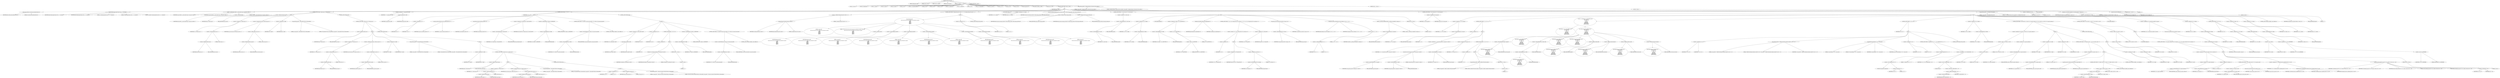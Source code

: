digraph hostapd_notif_assoc {  
"1000122" [label = "(METHOD,hostapd_notif_assoc)" ]
"1000123" [label = "(PARAM,hostapd_data *hapd)" ]
"1000124" [label = "(PARAM,const u8 *addr)" ]
"1000125" [label = "(PARAM,const u8 *req_ies)" ]
"1000126" [label = "(PARAM,size_t req_ies_len)" ]
"1000127" [label = "(PARAM,int reassoc)" ]
"1000128" [label = "(BLOCK,,)" ]
"1000129" [label = "(LOCAL,v5: const u8 *)" ]
"1000130" [label = "(LOCAL,v6: hostapd_data *)" ]
"1000131" [label = "(LOCAL,v7: sta_info *)" ]
"1000132" [label = "(LOCAL,v8: sta_info *)" ]
"1000133" [label = "(LOCAL,v9: sta_info *)" ]
"1000134" [label = "(LOCAL,v10: int)" ]
"1000135" [label = "(LOCAL,v11: wpa_state_machine *)" ]
"1000136" [label = "(LOCAL,v12: int)" ]
"1000137" [label = "(LOCAL,v13: int)" ]
"1000138" [label = "(LOCAL,v14: int)" ]
"1000139" [label = "(LOCAL,v15: unsigned int)" ]
"1000140" [label = "(LOCAL,v16: wpa_event)" ]
"1000141" [label = "(LOCAL,v18: u32)" ]
"1000142" [label = "(LOCAL,v19: hostapd_data *)" ]
"1000143" [label = "(LOCAL,v20: const u8 *)" ]
"1000144" [label = "(LOCAL,v21: u8 *)" ]
"1000145" [label = "(LOCAL,v22: int)" ]
"1000146" [label = "(LOCAL,v23: u32)" ]
"1000147" [label = "(LOCAL,wpa_ie_len: int)" ]
"1000148" [label = "(LOCAL,elems: ieee802_11_elems)" ]
"1000149" [label = "(LOCAL,eid: u8 [ 1080 ])" ]
"1000150" [label = "(CONTROL_STRUCTURE,if ( addr ),if ( addr ))" ]
"1000151" [label = "(IDENTIFIER,addr,if ( addr ))" ]
"1000152" [label = "(BLOCK,,)" ]
"1000153" [label = "(random_add_randomness,random_add_randomness(addr, 6u))" ]
"1000154" [label = "(IDENTIFIER,addr,random_add_randomness(addr, 6u))" ]
"1000155" [label = "(LITERAL,6u,random_add_randomness(addr, 6u))" ]
"1000156" [label = "(hostapd_logger,hostapd_logger(hapd, addr, 1u, 2, \"associated\"))" ]
"1000157" [label = "(IDENTIFIER,hapd,hostapd_logger(hapd, addr, 1u, 2, \"associated\"))" ]
"1000158" [label = "(IDENTIFIER,addr,hostapd_logger(hapd, addr, 1u, 2, \"associated\"))" ]
"1000159" [label = "(LITERAL,1u,hostapd_logger(hapd, addr, 1u, 2, \"associated\"))" ]
"1000160" [label = "(LITERAL,2,hostapd_logger(hapd, addr, 1u, 2, \"associated\"))" ]
"1000161" [label = "(LITERAL,\"associated\",hostapd_logger(hapd, addr, 1u, 2, \"associated\"))" ]
"1000162" [label = "(ieee802_11_parse_elems,ieee802_11_parse_elems(req_ies, req_ies_len, &elems, 0))" ]
"1000163" [label = "(IDENTIFIER,req_ies,ieee802_11_parse_elems(req_ies, req_ies_len, &elems, 0))" ]
"1000164" [label = "(IDENTIFIER,req_ies_len,ieee802_11_parse_elems(req_ies, req_ies_len, &elems, 0))" ]
"1000165" [label = "(<operator>.addressOf,&elems)" ]
"1000166" [label = "(IDENTIFIER,elems,ieee802_11_parse_elems(req_ies, req_ies_len, &elems, 0))" ]
"1000167" [label = "(LITERAL,0,ieee802_11_parse_elems(req_ies, req_ies_len, &elems, 0))" ]
"1000168" [label = "(CONTROL_STRUCTURE,if ( elems.wps_ie ),if ( elems.wps_ie ))" ]
"1000169" [label = "(<operator>.fieldAccess,elems.wps_ie)" ]
"1000170" [label = "(IDENTIFIER,elems,if ( elems.wps_ie ))" ]
"1000171" [label = "(FIELD_IDENTIFIER,wps_ie,wps_ie)" ]
"1000172" [label = "(BLOCK,,)" ]
"1000173" [label = "(<operator>.assignment,v5 = elems.wps_ie - 2)" ]
"1000174" [label = "(IDENTIFIER,v5,v5 = elems.wps_ie - 2)" ]
"1000175" [label = "(<operator>.subtraction,elems.wps_ie - 2)" ]
"1000176" [label = "(<operator>.fieldAccess,elems.wps_ie)" ]
"1000177" [label = "(IDENTIFIER,elems,elems.wps_ie - 2)" ]
"1000178" [label = "(FIELD_IDENTIFIER,wps_ie,wps_ie)" ]
"1000179" [label = "(LITERAL,2,elems.wps_ie - 2)" ]
"1000180" [label = "(<operator>.assignment,wpa_ie_len = elems.wps_ie_len + 2)" ]
"1000181" [label = "(IDENTIFIER,wpa_ie_len,wpa_ie_len = elems.wps_ie_len + 2)" ]
"1000182" [label = "(<operator>.addition,elems.wps_ie_len + 2)" ]
"1000183" [label = "(<operator>.fieldAccess,elems.wps_ie_len)" ]
"1000184" [label = "(IDENTIFIER,elems,elems.wps_ie_len + 2)" ]
"1000185" [label = "(FIELD_IDENTIFIER,wps_ie_len,wps_ie_len)" ]
"1000186" [label = "(LITERAL,2,elems.wps_ie_len + 2)" ]
"1000187" [label = "(<operator>.assignment,v6 = hapd)" ]
"1000188" [label = "(IDENTIFIER,v6,v6 = hapd)" ]
"1000189" [label = "(IDENTIFIER,hapd,v6 = hapd)" ]
"1000190" [label = "(wpa_printf,wpa_printf(2, \"STA included WPS IE in (Re)AssocReq\"))" ]
"1000191" [label = "(LITERAL,2,wpa_printf(2, \"STA included WPS IE in (Re)AssocReq\"))" ]
"1000192" [label = "(LITERAL,\"STA included WPS IE in (Re)AssocReq\",wpa_printf(2, \"STA included WPS IE in (Re)AssocReq\"))" ]
"1000193" [label = "(CONTROL_STRUCTURE,else,else)" ]
"1000194" [label = "(CONTROL_STRUCTURE,if ( elems.rsn_ie ),if ( elems.rsn_ie ))" ]
"1000195" [label = "(<operator>.fieldAccess,elems.rsn_ie)" ]
"1000196" [label = "(IDENTIFIER,elems,if ( elems.rsn_ie ))" ]
"1000197" [label = "(FIELD_IDENTIFIER,rsn_ie,rsn_ie)" ]
"1000198" [label = "(BLOCK,,)" ]
"1000199" [label = "(<operator>.assignment,v5 = elems.rsn_ie - 2)" ]
"1000200" [label = "(IDENTIFIER,v5,v5 = elems.rsn_ie - 2)" ]
"1000201" [label = "(<operator>.subtraction,elems.rsn_ie - 2)" ]
"1000202" [label = "(<operator>.fieldAccess,elems.rsn_ie)" ]
"1000203" [label = "(IDENTIFIER,elems,elems.rsn_ie - 2)" ]
"1000204" [label = "(FIELD_IDENTIFIER,rsn_ie,rsn_ie)" ]
"1000205" [label = "(LITERAL,2,elems.rsn_ie - 2)" ]
"1000206" [label = "(<operator>.assignment,wpa_ie_len = elems.rsn_ie_len + 2)" ]
"1000207" [label = "(IDENTIFIER,wpa_ie_len,wpa_ie_len = elems.rsn_ie_len + 2)" ]
"1000208" [label = "(<operator>.addition,elems.rsn_ie_len + 2)" ]
"1000209" [label = "(<operator>.fieldAccess,elems.rsn_ie_len)" ]
"1000210" [label = "(IDENTIFIER,elems,elems.rsn_ie_len + 2)" ]
"1000211" [label = "(FIELD_IDENTIFIER,rsn_ie_len,rsn_ie_len)" ]
"1000212" [label = "(LITERAL,2,elems.rsn_ie_len + 2)" ]
"1000213" [label = "(<operator>.assignment,v6 = hapd)" ]
"1000214" [label = "(IDENTIFIER,v6,v6 = hapd)" ]
"1000215" [label = "(IDENTIFIER,hapd,v6 = hapd)" ]
"1000216" [label = "(wpa_printf,wpa_printf(2, \"STA included RSN IE in (Re)AssocReq\"))" ]
"1000217" [label = "(LITERAL,2,wpa_printf(2, \"STA included RSN IE in (Re)AssocReq\"))" ]
"1000218" [label = "(LITERAL,\"STA included RSN IE in (Re)AssocReq\",wpa_printf(2, \"STA included RSN IE in (Re)AssocReq\"))" ]
"1000219" [label = "(CONTROL_STRUCTURE,else,else)" ]
"1000220" [label = "(BLOCK,,)" ]
"1000221" [label = "(<operator>.assignment,v6 = hapd)" ]
"1000222" [label = "(IDENTIFIER,v6,v6 = hapd)" ]
"1000223" [label = "(IDENTIFIER,hapd,v6 = hapd)" ]
"1000224" [label = "(CONTROL_STRUCTURE,if ( elems.wpa_ie ),if ( elems.wpa_ie ))" ]
"1000225" [label = "(<operator>.fieldAccess,elems.wpa_ie)" ]
"1000226" [label = "(IDENTIFIER,elems,if ( elems.wpa_ie ))" ]
"1000227" [label = "(FIELD_IDENTIFIER,wpa_ie,wpa_ie)" ]
"1000228" [label = "(BLOCK,,)" ]
"1000229" [label = "(<operator>.assignment,v5 = elems.wpa_ie - 2)" ]
"1000230" [label = "(IDENTIFIER,v5,v5 = elems.wpa_ie - 2)" ]
"1000231" [label = "(<operator>.subtraction,elems.wpa_ie - 2)" ]
"1000232" [label = "(<operator>.fieldAccess,elems.wpa_ie)" ]
"1000233" [label = "(IDENTIFIER,elems,elems.wpa_ie - 2)" ]
"1000234" [label = "(FIELD_IDENTIFIER,wpa_ie,wpa_ie)" ]
"1000235" [label = "(LITERAL,2,elems.wpa_ie - 2)" ]
"1000236" [label = "(<operator>.assignment,wpa_ie_len = elems.wpa_ie_len + 2)" ]
"1000237" [label = "(IDENTIFIER,wpa_ie_len,wpa_ie_len = elems.wpa_ie_len + 2)" ]
"1000238" [label = "(<operator>.addition,elems.wpa_ie_len + 2)" ]
"1000239" [label = "(<operator>.fieldAccess,elems.wpa_ie_len)" ]
"1000240" [label = "(IDENTIFIER,elems,elems.wpa_ie_len + 2)" ]
"1000241" [label = "(FIELD_IDENTIFIER,wpa_ie_len,wpa_ie_len)" ]
"1000242" [label = "(LITERAL,2,elems.wpa_ie_len + 2)" ]
"1000243" [label = "(wpa_printf,wpa_printf(2, \"STA included WPA IE in (Re)AssocReq\"))" ]
"1000244" [label = "(LITERAL,2,wpa_printf(2, \"STA included WPA IE in (Re)AssocReq\"))" ]
"1000245" [label = "(LITERAL,\"STA included WPA IE in (Re)AssocReq\",wpa_printf(2, \"STA included WPA IE in (Re)AssocReq\"))" ]
"1000246" [label = "(CONTROL_STRUCTURE,else,else)" ]
"1000247" [label = "(BLOCK,,)" ]
"1000248" [label = "(<operator>.assignment,v5 = 0)" ]
"1000249" [label = "(IDENTIFIER,v5,v5 = 0)" ]
"1000250" [label = "(LITERAL,0,v5 = 0)" ]
"1000251" [label = "(<operator>.assignment,wpa_ie_len = 0)" ]
"1000252" [label = "(IDENTIFIER,wpa_ie_len,wpa_ie_len = 0)" ]
"1000253" [label = "(LITERAL,0,wpa_ie_len = 0)" ]
"1000254" [label = "(wpa_printf,wpa_printf(2, \"STA did not include WPS/RSN/WPA IE in (Re)AssocReq\"))" ]
"1000255" [label = "(LITERAL,2,wpa_printf(2, \"STA did not include WPS/RSN/WPA IE in (Re)AssocReq\"))" ]
"1000256" [label = "(LITERAL,\"STA did not include WPS/RSN/WPA IE in (Re)AssocReq\",wpa_printf(2, \"STA did not include WPS/RSN/WPA IE in (Re)AssocReq\"))" ]
"1000257" [label = "(<operator>.assignment,v7 = ap_get_sta(v6, addr))" ]
"1000258" [label = "(IDENTIFIER,v7,v7 = ap_get_sta(v6, addr))" ]
"1000259" [label = "(ap_get_sta,ap_get_sta(v6, addr))" ]
"1000260" [label = "(IDENTIFIER,v6,ap_get_sta(v6, addr))" ]
"1000261" [label = "(IDENTIFIER,addr,ap_get_sta(v6, addr))" ]
"1000262" [label = "(CONTROL_STRUCTURE,if ( v7 ),if ( v7 ))" ]
"1000263" [label = "(IDENTIFIER,v7,if ( v7 ))" ]
"1000264" [label = "(BLOCK,,)" ]
"1000265" [label = "(<operator>.assignment,v8 = v7)" ]
"1000266" [label = "(IDENTIFIER,v8,v8 = v7)" ]
"1000267" [label = "(IDENTIFIER,v7,v8 = v7)" ]
"1000268" [label = "(ap_sta_no_session_timeout,ap_sta_no_session_timeout(v6, v7))" ]
"1000269" [label = "(IDENTIFIER,v6,ap_sta_no_session_timeout(v6, v7))" ]
"1000270" [label = "(IDENTIFIER,v7,ap_sta_no_session_timeout(v6, v7))" ]
"1000271" [label = "(accounting_sta_stop,accounting_sta_stop(v6, v8))" ]
"1000272" [label = "(IDENTIFIER,v6,accounting_sta_stop(v6, v8))" ]
"1000273" [label = "(IDENTIFIER,v8,accounting_sta_stop(v6, v8))" ]
"1000274" [label = "(<operator>.assignment,v8->timeout_next = STA_NULLFUNC)" ]
"1000275" [label = "(<operator>.indirectFieldAccess,v8->timeout_next)" ]
"1000276" [label = "(IDENTIFIER,v8,v8->timeout_next = STA_NULLFUNC)" ]
"1000277" [label = "(FIELD_IDENTIFIER,timeout_next,timeout_next)" ]
"1000278" [label = "(IDENTIFIER,STA_NULLFUNC,v8->timeout_next = STA_NULLFUNC)" ]
"1000279" [label = "(<operators>.assignmentAnd,v8->flags &= 0xFFFECFFF)" ]
"1000280" [label = "(<operator>.indirectFieldAccess,v8->flags)" ]
"1000281" [label = "(IDENTIFIER,v8,v8->flags &= 0xFFFECFFF)" ]
"1000282" [label = "(FIELD_IDENTIFIER,flags,flags)" ]
"1000283" [label = "(LITERAL,0xFFFECFFF,v8->flags &= 0xFFFECFFF)" ]
"1000284" [label = "(CONTROL_STRUCTURE,if ( v6->iface->drv_max_acl_mac_addrs ),if ( v6->iface->drv_max_acl_mac_addrs ))" ]
"1000285" [label = "(<operator>.indirectFieldAccess,v6->iface->drv_max_acl_mac_addrs)" ]
"1000286" [label = "(<operator>.indirectFieldAccess,v6->iface)" ]
"1000287" [label = "(IDENTIFIER,v6,if ( v6->iface->drv_max_acl_mac_addrs ))" ]
"1000288" [label = "(FIELD_IDENTIFIER,iface,iface)" ]
"1000289" [label = "(FIELD_IDENTIFIER,drv_max_acl_mac_addrs,drv_max_acl_mac_addrs)" ]
"1000290" [label = "(CONTROL_STRUCTURE,goto LABEL_16;,goto LABEL_16;)" ]
"1000291" [label = "(CONTROL_STRUCTURE,else,else)" ]
"1000292" [label = "(BLOCK,,)" ]
"1000293" [label = "(<operator>.assignment,v9 = ap_sta_add(v6, addr))" ]
"1000294" [label = "(IDENTIFIER,v9,v9 = ap_sta_add(v6, addr))" ]
"1000295" [label = "(ap_sta_add,ap_sta_add(v6, addr))" ]
"1000296" [label = "(IDENTIFIER,v6,ap_sta_add(v6, addr))" ]
"1000297" [label = "(IDENTIFIER,addr,ap_sta_add(v6, addr))" ]
"1000298" [label = "(<operator>.assignment,v8 = v9)" ]
"1000299" [label = "(IDENTIFIER,v8,v8 = v9)" ]
"1000300" [label = "(IDENTIFIER,v9,v8 = v9)" ]
"1000301" [label = "(CONTROL_STRUCTURE,if ( !v9 ),if ( !v9 ))" ]
"1000302" [label = "(<operator>.logicalNot,!v9)" ]
"1000303" [label = "(IDENTIFIER,v9,!v9)" ]
"1000304" [label = "(BLOCK,,)" ]
"1000305" [label = "(hostapd_drv_sta_disassoc,hostapd_drv_sta_disassoc(v6, addr, 5))" ]
"1000306" [label = "(IDENTIFIER,v6,hostapd_drv_sta_disassoc(v6, addr, 5))" ]
"1000307" [label = "(IDENTIFIER,addr,hostapd_drv_sta_disassoc(v6, addr, 5))" ]
"1000308" [label = "(LITERAL,5,hostapd_drv_sta_disassoc(v6, addr, 5))" ]
"1000309" [label = "(RETURN,return -1;,return -1;)" ]
"1000310" [label = "(<operator>.minus,-1)" ]
"1000311" [label = "(LITERAL,1,-1)" ]
"1000312" [label = "(<operators>.assignmentAnd,v9->flags &= 0xFFFECFFF)" ]
"1000313" [label = "(<operator>.indirectFieldAccess,v9->flags)" ]
"1000314" [label = "(IDENTIFIER,v9,v9->flags &= 0xFFFECFFF)" ]
"1000315" [label = "(FIELD_IDENTIFIER,flags,flags)" ]
"1000316" [label = "(LITERAL,0xFFFECFFF,v9->flags &= 0xFFFECFFF)" ]
"1000317" [label = "(CONTROL_STRUCTURE,if ( v6->iface->drv_max_acl_mac_addrs ),if ( v6->iface->drv_max_acl_mac_addrs ))" ]
"1000318" [label = "(<operator>.indirectFieldAccess,v6->iface->drv_max_acl_mac_addrs)" ]
"1000319" [label = "(<operator>.indirectFieldAccess,v6->iface)" ]
"1000320" [label = "(IDENTIFIER,v6,if ( v6->iface->drv_max_acl_mac_addrs ))" ]
"1000321" [label = "(FIELD_IDENTIFIER,iface,iface)" ]
"1000322" [label = "(FIELD_IDENTIFIER,drv_max_acl_mac_addrs,drv_max_acl_mac_addrs)" ]
"1000323" [label = "(CONTROL_STRUCTURE,goto LABEL_16;,goto LABEL_16;)" ]
"1000324" [label = "(CONTROL_STRUCTURE,if ( hostapd_check_acl(v6, addr, 0) != 1 ),if ( hostapd_check_acl(v6, addr, 0) != 1 ))" ]
"1000325" [label = "(<operator>.notEquals,hostapd_check_acl(v6, addr, 0) != 1)" ]
"1000326" [label = "(hostapd_check_acl,hostapd_check_acl(v6, addr, 0))" ]
"1000327" [label = "(IDENTIFIER,v6,hostapd_check_acl(v6, addr, 0))" ]
"1000328" [label = "(IDENTIFIER,addr,hostapd_check_acl(v6, addr, 0))" ]
"1000329" [label = "(LITERAL,0,hostapd_check_acl(v6, addr, 0))" ]
"1000330" [label = "(LITERAL,1,hostapd_check_acl(v6, addr, 0) != 1)" ]
"1000331" [label = "(BLOCK,,)" ]
"1000332" [label = "(wpa_printf,wpa_printf(\n        3,\n        \"STA %02x:%02x:%02x:%02x:%02x:%02x not allowed to connect\",\n        *addr,\n        addr[1],\n        addr[2],\n        addr[3],\n        addr[4],\n        addr[5]))" ]
"1000333" [label = "(LITERAL,3,wpa_printf(\n        3,\n        \"STA %02x:%02x:%02x:%02x:%02x:%02x not allowed to connect\",\n        *addr,\n        addr[1],\n        addr[2],\n        addr[3],\n        addr[4],\n        addr[5]))" ]
"1000334" [label = "(LITERAL,\"STA %02x:%02x:%02x:%02x:%02x:%02x not allowed to connect\",wpa_printf(\n        3,\n        \"STA %02x:%02x:%02x:%02x:%02x:%02x not allowed to connect\",\n        *addr,\n        addr[1],\n        addr[2],\n        addr[3],\n        addr[4],\n        addr[5]))" ]
"1000335" [label = "(<operator>.indirection,*addr)" ]
"1000336" [label = "(IDENTIFIER,addr,wpa_printf(\n        3,\n        \"STA %02x:%02x:%02x:%02x:%02x:%02x not allowed to connect\",\n        *addr,\n        addr[1],\n        addr[2],\n        addr[3],\n        addr[4],\n        addr[5]))" ]
"1000337" [label = "(<operator>.indirectIndexAccess,addr[1])" ]
"1000338" [label = "(IDENTIFIER,addr,wpa_printf(\n        3,\n        \"STA %02x:%02x:%02x:%02x:%02x:%02x not allowed to connect\",\n        *addr,\n        addr[1],\n        addr[2],\n        addr[3],\n        addr[4],\n        addr[5]))" ]
"1000339" [label = "(LITERAL,1,wpa_printf(\n        3,\n        \"STA %02x:%02x:%02x:%02x:%02x:%02x not allowed to connect\",\n        *addr,\n        addr[1],\n        addr[2],\n        addr[3],\n        addr[4],\n        addr[5]))" ]
"1000340" [label = "(<operator>.indirectIndexAccess,addr[2])" ]
"1000341" [label = "(IDENTIFIER,addr,wpa_printf(\n        3,\n        \"STA %02x:%02x:%02x:%02x:%02x:%02x not allowed to connect\",\n        *addr,\n        addr[1],\n        addr[2],\n        addr[3],\n        addr[4],\n        addr[5]))" ]
"1000342" [label = "(LITERAL,2,wpa_printf(\n        3,\n        \"STA %02x:%02x:%02x:%02x:%02x:%02x not allowed to connect\",\n        *addr,\n        addr[1],\n        addr[2],\n        addr[3],\n        addr[4],\n        addr[5]))" ]
"1000343" [label = "(<operator>.indirectIndexAccess,addr[3])" ]
"1000344" [label = "(IDENTIFIER,addr,wpa_printf(\n        3,\n        \"STA %02x:%02x:%02x:%02x:%02x:%02x not allowed to connect\",\n        *addr,\n        addr[1],\n        addr[2],\n        addr[3],\n        addr[4],\n        addr[5]))" ]
"1000345" [label = "(LITERAL,3,wpa_printf(\n        3,\n        \"STA %02x:%02x:%02x:%02x:%02x:%02x not allowed to connect\",\n        *addr,\n        addr[1],\n        addr[2],\n        addr[3],\n        addr[4],\n        addr[5]))" ]
"1000346" [label = "(<operator>.indirectIndexAccess,addr[4])" ]
"1000347" [label = "(IDENTIFIER,addr,wpa_printf(\n        3,\n        \"STA %02x:%02x:%02x:%02x:%02x:%02x not allowed to connect\",\n        *addr,\n        addr[1],\n        addr[2],\n        addr[3],\n        addr[4],\n        addr[5]))" ]
"1000348" [label = "(LITERAL,4,wpa_printf(\n        3,\n        \"STA %02x:%02x:%02x:%02x:%02x:%02x not allowed to connect\",\n        *addr,\n        addr[1],\n        addr[2],\n        addr[3],\n        addr[4],\n        addr[5]))" ]
"1000349" [label = "(<operator>.indirectIndexAccess,addr[5])" ]
"1000350" [label = "(IDENTIFIER,addr,wpa_printf(\n        3,\n        \"STA %02x:%02x:%02x:%02x:%02x:%02x not allowed to connect\",\n        *addr,\n        addr[1],\n        addr[2],\n        addr[3],\n        addr[4],\n        addr[5]))" ]
"1000351" [label = "(LITERAL,5,wpa_printf(\n        3,\n        \"STA %02x:%02x:%02x:%02x:%02x:%02x not allowed to connect\",\n        *addr,\n        addr[1],\n        addr[2],\n        addr[3],\n        addr[4],\n        addr[5]))" ]
"1000352" [label = "(<operator>.assignment,v14 = 1)" ]
"1000353" [label = "(IDENTIFIER,v14,v14 = 1)" ]
"1000354" [label = "(LITERAL,1,v14 = 1)" ]
"1000355" [label = "(CONTROL_STRUCTURE,goto fail;,goto fail;)" ]
"1000356" [label = "(JUMP_TARGET,LABEL_16)" ]
"1000357" [label = "(<operator>.assignment,v10 = reassoc)" ]
"1000358" [label = "(IDENTIFIER,v10,v10 = reassoc)" ]
"1000359" [label = "(IDENTIFIER,reassoc,v10 = reassoc)" ]
"1000360" [label = "(ap_copy_sta_supp_op_classes,ap_copy_sta_supp_op_classes(v8, elems.supp_op_classes, elems.supp_op_classes_len))" ]
"1000361" [label = "(IDENTIFIER,v8,ap_copy_sta_supp_op_classes(v8, elems.supp_op_classes, elems.supp_op_classes_len))" ]
"1000362" [label = "(<operator>.fieldAccess,elems.supp_op_classes)" ]
"1000363" [label = "(IDENTIFIER,elems,ap_copy_sta_supp_op_classes(v8, elems.supp_op_classes, elems.supp_op_classes_len))" ]
"1000364" [label = "(FIELD_IDENTIFIER,supp_op_classes,supp_op_classes)" ]
"1000365" [label = "(<operator>.fieldAccess,elems.supp_op_classes_len)" ]
"1000366" [label = "(IDENTIFIER,elems,ap_copy_sta_supp_op_classes(v8, elems.supp_op_classes, elems.supp_op_classes_len))" ]
"1000367" [label = "(FIELD_IDENTIFIER,supp_op_classes_len,supp_op_classes_len)" ]
"1000368" [label = "(CONTROL_STRUCTURE,if ( !v6->conf->wpa ),if ( !v6->conf->wpa ))" ]
"1000369" [label = "(<operator>.logicalNot,!v6->conf->wpa)" ]
"1000370" [label = "(<operator>.indirectFieldAccess,v6->conf->wpa)" ]
"1000371" [label = "(<operator>.indirectFieldAccess,v6->conf)" ]
"1000372" [label = "(IDENTIFIER,v6,!v6->conf->wpa)" ]
"1000373" [label = "(FIELD_IDENTIFIER,conf,conf)" ]
"1000374" [label = "(FIELD_IDENTIFIER,wpa,wpa)" ]
"1000375" [label = "(BLOCK,,)" ]
"1000376" [label = "(<operator>.assignment,v15 = v8->flags)" ]
"1000377" [label = "(IDENTIFIER,v15,v15 = v8->flags)" ]
"1000378" [label = "(<operator>.indirectFieldAccess,v8->flags)" ]
"1000379" [label = "(IDENTIFIER,v8,v15 = v8->flags)" ]
"1000380" [label = "(FIELD_IDENTIFIER,flags,flags)" ]
"1000381" [label = "(JUMP_TARGET,LABEL_25)" ]
"1000382" [label = "(<operator>.assignment,v8->flags = v15 & 0xFFF7FFFC | 3)" ]
"1000383" [label = "(<operator>.indirectFieldAccess,v8->flags)" ]
"1000384" [label = "(IDENTIFIER,v8,v8->flags = v15 & 0xFFF7FFFC | 3)" ]
"1000385" [label = "(FIELD_IDENTIFIER,flags,flags)" ]
"1000386" [label = "(<operator>.or,v15 & 0xFFF7FFFC | 3)" ]
"1000387" [label = "(<operator>.and,v15 & 0xFFF7FFFC)" ]
"1000388" [label = "(IDENTIFIER,v15,v15 & 0xFFF7FFFC)" ]
"1000389" [label = "(LITERAL,0xFFF7FFFC,v15 & 0xFFF7FFFC)" ]
"1000390" [label = "(LITERAL,3,v15 & 0xFFF7FFFC | 3)" ]
"1000391" [label = "(hostapd_set_sta_flags,hostapd_set_sta_flags(hapd, v8))" ]
"1000392" [label = "(IDENTIFIER,hapd,hostapd_set_sta_flags(hapd, v8))" ]
"1000393" [label = "(IDENTIFIER,v8,hostapd_set_sta_flags(hapd, v8))" ]
"1000394" [label = "(CONTROL_STRUCTURE,if ( !v10 || (v16 = WPA_ASSOC_FT, v8->auth_alg != 2) ),if ( !v10 || (v16 = WPA_ASSOC_FT, v8->auth_alg != 2) ))" ]
"1000395" [label = "(<operator>.logicalOr,!v10 || (v16 = WPA_ASSOC_FT, v8->auth_alg != 2))" ]
"1000396" [label = "(<operator>.logicalNot,!v10)" ]
"1000397" [label = "(IDENTIFIER,v10,!v10)" ]
"1000398" [label = "(BLOCK,,)" ]
"1000399" [label = "(<operator>.assignment,v16 = WPA_ASSOC_FT)" ]
"1000400" [label = "(IDENTIFIER,v16,v16 = WPA_ASSOC_FT)" ]
"1000401" [label = "(IDENTIFIER,WPA_ASSOC_FT,v16 = WPA_ASSOC_FT)" ]
"1000402" [label = "(<operator>.notEquals,v8->auth_alg != 2)" ]
"1000403" [label = "(<operator>.indirectFieldAccess,v8->auth_alg)" ]
"1000404" [label = "(IDENTIFIER,v8,v8->auth_alg != 2)" ]
"1000405" [label = "(FIELD_IDENTIFIER,auth_alg,auth_alg)" ]
"1000406" [label = "(LITERAL,2,v8->auth_alg != 2)" ]
"1000407" [label = "(<operator>.assignment,v16 = WPA_ASSOC)" ]
"1000408" [label = "(IDENTIFIER,v16,v16 = WPA_ASSOC)" ]
"1000409" [label = "(IDENTIFIER,WPA_ASSOC,v16 = WPA_ASSOC)" ]
"1000410" [label = "(wpa_auth_sm_event,wpa_auth_sm_event(v8->wpa_sm, v16))" ]
"1000411" [label = "(<operator>.indirectFieldAccess,v8->wpa_sm)" ]
"1000412" [label = "(IDENTIFIER,v8,wpa_auth_sm_event(v8->wpa_sm, v16))" ]
"1000413" [label = "(FIELD_IDENTIFIER,wpa_sm,wpa_sm)" ]
"1000414" [label = "(IDENTIFIER,v16,wpa_auth_sm_event(v8->wpa_sm, v16))" ]
"1000415" [label = "(hostapd_new_assoc_sta,hostapd_new_assoc_sta(hapd, v8, (v15 >> 1) & 1))" ]
"1000416" [label = "(IDENTIFIER,hapd,hostapd_new_assoc_sta(hapd, v8, (v15 >> 1) & 1))" ]
"1000417" [label = "(IDENTIFIER,v8,hostapd_new_assoc_sta(hapd, v8, (v15 >> 1) & 1))" ]
"1000418" [label = "(<operator>.and,(v15 >> 1) & 1)" ]
"1000419" [label = "(<operator>.arithmeticShiftRight,v15 >> 1)" ]
"1000420" [label = "(IDENTIFIER,v15,v15 >> 1)" ]
"1000421" [label = "(LITERAL,1,v15 >> 1)" ]
"1000422" [label = "(LITERAL,1,(v15 >> 1) & 1)" ]
"1000423" [label = "(ieee802_1x_notify_port_enabled,ieee802_1x_notify_port_enabled(v8->eapol_sm, 1))" ]
"1000424" [label = "(<operator>.indirectFieldAccess,v8->eapol_sm)" ]
"1000425" [label = "(IDENTIFIER,v8,ieee802_1x_notify_port_enabled(v8->eapol_sm, 1))" ]
"1000426" [label = "(FIELD_IDENTIFIER,eapol_sm,eapol_sm)" ]
"1000427" [label = "(LITERAL,1,ieee802_1x_notify_port_enabled(v8->eapol_sm, 1))" ]
"1000428" [label = "(RETURN,return 0;,return 0;)" ]
"1000429" [label = "(LITERAL,0,return 0;)" ]
"1000430" [label = "(CONTROL_STRUCTURE,if ( v5 && wpa_ie_len ),if ( v5 && wpa_ie_len ))" ]
"1000431" [label = "(<operator>.logicalAnd,v5 && wpa_ie_len)" ]
"1000432" [label = "(IDENTIFIER,v5,v5 && wpa_ie_len)" ]
"1000433" [label = "(IDENTIFIER,wpa_ie_len,v5 && wpa_ie_len)" ]
"1000434" [label = "(BLOCK,,)" ]
"1000435" [label = "(<operator>.assignment,v11 = v8->wpa_sm)" ]
"1000436" [label = "(IDENTIFIER,v11,v11 = v8->wpa_sm)" ]
"1000437" [label = "(<operator>.indirectFieldAccess,v8->wpa_sm)" ]
"1000438" [label = "(IDENTIFIER,v8,v11 = v8->wpa_sm)" ]
"1000439" [label = "(FIELD_IDENTIFIER,wpa_sm,wpa_sm)" ]
"1000440" [label = "(CONTROL_STRUCTURE,if ( !v11 ),if ( !v11 ))" ]
"1000441" [label = "(<operator>.logicalNot,!v11)" ]
"1000442" [label = "(IDENTIFIER,v11,!v11)" ]
"1000443" [label = "(BLOCK,,)" ]
"1000444" [label = "(<operator>.assignment,v11 = wpa_auth_sta_init(v6->wpa_auth, v8->addr, 0))" ]
"1000445" [label = "(IDENTIFIER,v11,v11 = wpa_auth_sta_init(v6->wpa_auth, v8->addr, 0))" ]
"1000446" [label = "(wpa_auth_sta_init,wpa_auth_sta_init(v6->wpa_auth, v8->addr, 0))" ]
"1000447" [label = "(<operator>.indirectFieldAccess,v6->wpa_auth)" ]
"1000448" [label = "(IDENTIFIER,v6,wpa_auth_sta_init(v6->wpa_auth, v8->addr, 0))" ]
"1000449" [label = "(FIELD_IDENTIFIER,wpa_auth,wpa_auth)" ]
"1000450" [label = "(<operator>.indirectFieldAccess,v8->addr)" ]
"1000451" [label = "(IDENTIFIER,v8,wpa_auth_sta_init(v6->wpa_auth, v8->addr, 0))" ]
"1000452" [label = "(FIELD_IDENTIFIER,addr,addr)" ]
"1000453" [label = "(LITERAL,0,wpa_auth_sta_init(v6->wpa_auth, v8->addr, 0))" ]
"1000454" [label = "(<operator>.assignment,v8->wpa_sm = v11)" ]
"1000455" [label = "(<operator>.indirectFieldAccess,v8->wpa_sm)" ]
"1000456" [label = "(IDENTIFIER,v8,v8->wpa_sm = v11)" ]
"1000457" [label = "(FIELD_IDENTIFIER,wpa_sm,wpa_sm)" ]
"1000458" [label = "(IDENTIFIER,v11,v8->wpa_sm = v11)" ]
"1000459" [label = "(CONTROL_STRUCTURE,if ( !v11 ),if ( !v11 ))" ]
"1000460" [label = "(<operator>.logicalNot,!v11)" ]
"1000461" [label = "(IDENTIFIER,v11,!v11)" ]
"1000462" [label = "(BLOCK,,)" ]
"1000463" [label = "(wpa_printf,wpa_printf(5, \"Failed to initialize WPA state machine\"))" ]
"1000464" [label = "(LITERAL,5,wpa_printf(5, \"Failed to initialize WPA state machine\"))" ]
"1000465" [label = "(LITERAL,\"Failed to initialize WPA state machine\",wpa_printf(5, \"Failed to initialize WPA state machine\"))" ]
"1000466" [label = "(RETURN,return -1;,return -1;)" ]
"1000467" [label = "(<operator>.minus,-1)" ]
"1000468" [label = "(LITERAL,1,-1)" ]
"1000469" [label = "(<operator>.assignment,v12 = wpa_validate_wpa_ie(\n              hapd->wpa_auth,\n              v11,\n              v6->iface->freq,\n              v5,\n              wpa_ie_len,\n              elems.mdie,\n              elems.mdie_len,\n              elems.owe_dh,\n              elems.owe_dh_len))" ]
"1000470" [label = "(IDENTIFIER,v12,v12 = wpa_validate_wpa_ie(\n              hapd->wpa_auth,\n              v11,\n              v6->iface->freq,\n              v5,\n              wpa_ie_len,\n              elems.mdie,\n              elems.mdie_len,\n              elems.owe_dh,\n              elems.owe_dh_len))" ]
"1000471" [label = "(wpa_validate_wpa_ie,wpa_validate_wpa_ie(\n              hapd->wpa_auth,\n              v11,\n              v6->iface->freq,\n              v5,\n              wpa_ie_len,\n              elems.mdie,\n              elems.mdie_len,\n              elems.owe_dh,\n              elems.owe_dh_len))" ]
"1000472" [label = "(<operator>.indirectFieldAccess,hapd->wpa_auth)" ]
"1000473" [label = "(IDENTIFIER,hapd,wpa_validate_wpa_ie(\n              hapd->wpa_auth,\n              v11,\n              v6->iface->freq,\n              v5,\n              wpa_ie_len,\n              elems.mdie,\n              elems.mdie_len,\n              elems.owe_dh,\n              elems.owe_dh_len))" ]
"1000474" [label = "(FIELD_IDENTIFIER,wpa_auth,wpa_auth)" ]
"1000475" [label = "(IDENTIFIER,v11,wpa_validate_wpa_ie(\n              hapd->wpa_auth,\n              v11,\n              v6->iface->freq,\n              v5,\n              wpa_ie_len,\n              elems.mdie,\n              elems.mdie_len,\n              elems.owe_dh,\n              elems.owe_dh_len))" ]
"1000476" [label = "(<operator>.indirectFieldAccess,v6->iface->freq)" ]
"1000477" [label = "(<operator>.indirectFieldAccess,v6->iface)" ]
"1000478" [label = "(IDENTIFIER,v6,wpa_validate_wpa_ie(\n              hapd->wpa_auth,\n              v11,\n              v6->iface->freq,\n              v5,\n              wpa_ie_len,\n              elems.mdie,\n              elems.mdie_len,\n              elems.owe_dh,\n              elems.owe_dh_len))" ]
"1000479" [label = "(FIELD_IDENTIFIER,iface,iface)" ]
"1000480" [label = "(FIELD_IDENTIFIER,freq,freq)" ]
"1000481" [label = "(IDENTIFIER,v5,wpa_validate_wpa_ie(\n              hapd->wpa_auth,\n              v11,\n              v6->iface->freq,\n              v5,\n              wpa_ie_len,\n              elems.mdie,\n              elems.mdie_len,\n              elems.owe_dh,\n              elems.owe_dh_len))" ]
"1000482" [label = "(IDENTIFIER,wpa_ie_len,wpa_validate_wpa_ie(\n              hapd->wpa_auth,\n              v11,\n              v6->iface->freq,\n              v5,\n              wpa_ie_len,\n              elems.mdie,\n              elems.mdie_len,\n              elems.owe_dh,\n              elems.owe_dh_len))" ]
"1000483" [label = "(<operator>.fieldAccess,elems.mdie)" ]
"1000484" [label = "(IDENTIFIER,elems,wpa_validate_wpa_ie(\n              hapd->wpa_auth,\n              v11,\n              v6->iface->freq,\n              v5,\n              wpa_ie_len,\n              elems.mdie,\n              elems.mdie_len,\n              elems.owe_dh,\n              elems.owe_dh_len))" ]
"1000485" [label = "(FIELD_IDENTIFIER,mdie,mdie)" ]
"1000486" [label = "(<operator>.fieldAccess,elems.mdie_len)" ]
"1000487" [label = "(IDENTIFIER,elems,wpa_validate_wpa_ie(\n              hapd->wpa_auth,\n              v11,\n              v6->iface->freq,\n              v5,\n              wpa_ie_len,\n              elems.mdie,\n              elems.mdie_len,\n              elems.owe_dh,\n              elems.owe_dh_len))" ]
"1000488" [label = "(FIELD_IDENTIFIER,mdie_len,mdie_len)" ]
"1000489" [label = "(<operator>.fieldAccess,elems.owe_dh)" ]
"1000490" [label = "(IDENTIFIER,elems,wpa_validate_wpa_ie(\n              hapd->wpa_auth,\n              v11,\n              v6->iface->freq,\n              v5,\n              wpa_ie_len,\n              elems.mdie,\n              elems.mdie_len,\n              elems.owe_dh,\n              elems.owe_dh_len))" ]
"1000491" [label = "(FIELD_IDENTIFIER,owe_dh,owe_dh)" ]
"1000492" [label = "(<operator>.fieldAccess,elems.owe_dh_len)" ]
"1000493" [label = "(IDENTIFIER,elems,wpa_validate_wpa_ie(\n              hapd->wpa_auth,\n              v11,\n              v6->iface->freq,\n              v5,\n              wpa_ie_len,\n              elems.mdie,\n              elems.mdie_len,\n              elems.owe_dh,\n              elems.owe_dh_len))" ]
"1000494" [label = "(FIELD_IDENTIFIER,owe_dh_len,owe_dh_len)" ]
"1000495" [label = "(CONTROL_STRUCTURE,if ( v12 ),if ( v12 ))" ]
"1000496" [label = "(IDENTIFIER,v12,if ( v12 ))" ]
"1000497" [label = "(BLOCK,,)" ]
"1000498" [label = "(<operator>.assignment,v13 = v12)" ]
"1000499" [label = "(IDENTIFIER,v13,v13 = v12)" ]
"1000500" [label = "(IDENTIFIER,v12,v13 = v12)" ]
"1000501" [label = "(wpa_printf,wpa_printf(2, \"WPA/RSN information element rejected? (res %u)\", v12))" ]
"1000502" [label = "(LITERAL,2,wpa_printf(2, \"WPA/RSN information element rejected? (res %u)\", v12))" ]
"1000503" [label = "(LITERAL,\"WPA/RSN information element rejected? (res %u)\",wpa_printf(2, \"WPA/RSN information element rejected? (res %u)\", v12))" ]
"1000504" [label = "(IDENTIFIER,v12,wpa_printf(2, \"WPA/RSN information element rejected? (res %u)\", v12))" ]
"1000505" [label = "(wpa_hexdump,wpa_hexdump(2, \"IE\", v5, wpa_ie_len))" ]
"1000506" [label = "(LITERAL,2,wpa_hexdump(2, \"IE\", v5, wpa_ie_len))" ]
"1000507" [label = "(LITERAL,\"IE\",wpa_hexdump(2, \"IE\", v5, wpa_ie_len))" ]
"1000508" [label = "(IDENTIFIER,v5,wpa_hexdump(2, \"IE\", v5, wpa_ie_len))" ]
"1000509" [label = "(IDENTIFIER,wpa_ie_len,wpa_hexdump(2, \"IE\", v5, wpa_ie_len))" ]
"1000510" [label = "(<operator>.assignment,v14 = 13)" ]
"1000511" [label = "(IDENTIFIER,v14,v14 = 13)" ]
"1000512" [label = "(LITERAL,13,v14 = 13)" ]
"1000513" [label = "(CONTROL_STRUCTURE,if ( (unsigned int)(v13 - 2) < 7 ),if ( (unsigned int)(v13 - 2) < 7 ))" ]
"1000514" [label = "(<operator>.lessThan,(unsigned int)(v13 - 2) < 7)" ]
"1000515" [label = "(<operator>.cast,(unsigned int)(v13 - 2))" ]
"1000516" [label = "(UNKNOWN,unsigned int,unsigned int)" ]
"1000517" [label = "(<operator>.subtraction,v13 - 2)" ]
"1000518" [label = "(IDENTIFIER,v13,v13 - 2)" ]
"1000519" [label = "(LITERAL,2,v13 - 2)" ]
"1000520" [label = "(LITERAL,7,(unsigned int)(v13 - 2) < 7)" ]
"1000521" [label = "(<operator>.assignment,v14 = (int)*(&off_80CD8C8 + v13))" ]
"1000522" [label = "(IDENTIFIER,v14,v14 = (int)*(&off_80CD8C8 + v13))" ]
"1000523" [label = "(<operator>.cast,(int)*(&off_80CD8C8 + v13))" ]
"1000524" [label = "(UNKNOWN,int,int)" ]
"1000525" [label = "(<operator>.indirection,*(&off_80CD8C8 + v13))" ]
"1000526" [label = "(<operator>.addition,&off_80CD8C8 + v13)" ]
"1000527" [label = "(<operator>.addressOf,&off_80CD8C8)" ]
"1000528" [label = "(IDENTIFIER,off_80CD8C8,&off_80CD8C8 + v13)" ]
"1000529" [label = "(IDENTIFIER,v13,&off_80CD8C8 + v13)" ]
"1000530" [label = "(CONTROL_STRUCTURE,goto fail;,goto fail;)" ]
"1000531" [label = "(<operator>.assignment,v18 = v8->flags)" ]
"1000532" [label = "(IDENTIFIER,v18,v18 = v8->flags)" ]
"1000533" [label = "(<operator>.indirectFieldAccess,v8->flags)" ]
"1000534" [label = "(IDENTIFIER,v8,v18 = v8->flags)" ]
"1000535" [label = "(FIELD_IDENTIFIER,flags,flags)" ]
"1000536" [label = "(CONTROL_STRUCTURE,if ( (v18 & 0x402) == 1026 && !v8->sa_query_timed_out ),if ( (v18 & 0x402) == 1026 && !v8->sa_query_timed_out ))" ]
"1000537" [label = "(<operator>.logicalAnd,(v18 & 0x402) == 1026 && !v8->sa_query_timed_out)" ]
"1000538" [label = "(<operator>.equals,(v18 & 0x402) == 1026)" ]
"1000539" [label = "(<operator>.and,v18 & 0x402)" ]
"1000540" [label = "(IDENTIFIER,v18,v18 & 0x402)" ]
"1000541" [label = "(LITERAL,0x402,v18 & 0x402)" ]
"1000542" [label = "(LITERAL,1026,(v18 & 0x402) == 1026)" ]
"1000543" [label = "(<operator>.logicalNot,!v8->sa_query_timed_out)" ]
"1000544" [label = "(<operator>.indirectFieldAccess,v8->sa_query_timed_out)" ]
"1000545" [label = "(IDENTIFIER,v8,!v8->sa_query_timed_out)" ]
"1000546" [label = "(FIELD_IDENTIFIER,sa_query_timed_out,sa_query_timed_out)" ]
"1000547" [label = "(BLOCK,,)" ]
"1000548" [label = "(<operator>.assignment,v19 = hapd)" ]
"1000549" [label = "(IDENTIFIER,v19,v19 = hapd)" ]
"1000550" [label = "(IDENTIFIER,hapd,v19 = hapd)" ]
"1000551" [label = "(<operator>.assignment,v20 = addr)" ]
"1000552" [label = "(IDENTIFIER,v20,v20 = addr)" ]
"1000553" [label = "(IDENTIFIER,addr,v20 = addr)" ]
"1000554" [label = "(CONTROL_STRUCTURE,if ( v8->sa_query_count > 0 ),if ( v8->sa_query_count > 0 ))" ]
"1000555" [label = "(<operator>.greaterThan,v8->sa_query_count > 0)" ]
"1000556" [label = "(<operator>.indirectFieldAccess,v8->sa_query_count)" ]
"1000557" [label = "(IDENTIFIER,v8,v8->sa_query_count > 0)" ]
"1000558" [label = "(FIELD_IDENTIFIER,sa_query_count,sa_query_count)" ]
"1000559" [label = "(LITERAL,0,v8->sa_query_count > 0)" ]
"1000560" [label = "(BLOCK,,)" ]
"1000561" [label = "(ap_check_sa_query_timeout,ap_check_sa_query_timeout(hapd, v8))" ]
"1000562" [label = "(IDENTIFIER,hapd,ap_check_sa_query_timeout(hapd, v8))" ]
"1000563" [label = "(IDENTIFIER,v8,ap_check_sa_query_timeout(hapd, v8))" ]
"1000564" [label = "(CONTROL_STRUCTURE,if ( (v8->flags & 0x402) == 1026 ),if ( (v8->flags & 0x402) == 1026 ))" ]
"1000565" [label = "(<operator>.equals,(v8->flags & 0x402) == 1026)" ]
"1000566" [label = "(<operator>.and,v8->flags & 0x402)" ]
"1000567" [label = "(<operator>.indirectFieldAccess,v8->flags)" ]
"1000568" [label = "(IDENTIFIER,v8,v8->flags & 0x402)" ]
"1000569" [label = "(FIELD_IDENTIFIER,flags,flags)" ]
"1000570" [label = "(LITERAL,0x402,v8->flags & 0x402)" ]
"1000571" [label = "(LITERAL,1026,(v8->flags & 0x402) == 1026)" ]
"1000572" [label = "(CONTROL_STRUCTURE,goto LABEL_39;,goto LABEL_39;)" ]
"1000573" [label = "(CONTROL_STRUCTURE,goto LABEL_47;,goto LABEL_47;)" ]
"1000574" [label = "(CONTROL_STRUCTURE,else,else)" ]
"1000575" [label = "(BLOCK,,)" ]
"1000576" [label = "(<operator>.assignment,v19 = hapd)" ]
"1000577" [label = "(IDENTIFIER,v19,v19 = hapd)" ]
"1000578" [label = "(IDENTIFIER,hapd,v19 = hapd)" ]
"1000579" [label = "(<operator>.assignment,v20 = addr)" ]
"1000580" [label = "(IDENTIFIER,v20,v20 = addr)" ]
"1000581" [label = "(IDENTIFIER,addr,v20 = addr)" ]
"1000582" [label = "(CONTROL_STRUCTURE,if ( (v18 & 0x402) == 1026 ),if ( (v18 & 0x402) == 1026 ))" ]
"1000583" [label = "(<operator>.equals,(v18 & 0x402) == 1026)" ]
"1000584" [label = "(<operator>.and,v18 & 0x402)" ]
"1000585" [label = "(IDENTIFIER,v18,v18 & 0x402)" ]
"1000586" [label = "(LITERAL,0x402,v18 & 0x402)" ]
"1000587" [label = "(LITERAL,1026,(v18 & 0x402) == 1026)" ]
"1000588" [label = "(BLOCK,,)" ]
"1000589" [label = "(JUMP_TARGET,LABEL_39)" ]
"1000590" [label = "(CONTROL_STRUCTURE,if ( !v8->sa_query_timed_out && v8->auth_alg != 2 ),if ( !v8->sa_query_timed_out && v8->auth_alg != 2 ))" ]
"1000591" [label = "(<operator>.logicalAnd,!v8->sa_query_timed_out && v8->auth_alg != 2)" ]
"1000592" [label = "(<operator>.logicalNot,!v8->sa_query_timed_out)" ]
"1000593" [label = "(<operator>.indirectFieldAccess,v8->sa_query_timed_out)" ]
"1000594" [label = "(IDENTIFIER,v8,!v8->sa_query_timed_out)" ]
"1000595" [label = "(FIELD_IDENTIFIER,sa_query_timed_out,sa_query_timed_out)" ]
"1000596" [label = "(<operator>.notEquals,v8->auth_alg != 2)" ]
"1000597" [label = "(<operator>.indirectFieldAccess,v8->auth_alg)" ]
"1000598" [label = "(IDENTIFIER,v8,v8->auth_alg != 2)" ]
"1000599" [label = "(FIELD_IDENTIFIER,auth_alg,auth_alg)" ]
"1000600" [label = "(LITERAL,2,v8->auth_alg != 2)" ]
"1000601" [label = "(BLOCK,,)" ]
"1000602" [label = "(CONTROL_STRUCTURE,if ( !v8->sa_query_count ),if ( !v8->sa_query_count ))" ]
"1000603" [label = "(<operator>.logicalNot,!v8->sa_query_count)" ]
"1000604" [label = "(<operator>.indirectFieldAccess,v8->sa_query_count)" ]
"1000605" [label = "(IDENTIFIER,v8,!v8->sa_query_count)" ]
"1000606" [label = "(FIELD_IDENTIFIER,sa_query_count,sa_query_count)" ]
"1000607" [label = "(ap_sta_start_sa_query,ap_sta_start_sa_query(v19, v8))" ]
"1000608" [label = "(IDENTIFIER,v19,ap_sta_start_sa_query(v19, v8))" ]
"1000609" [label = "(IDENTIFIER,v8,ap_sta_start_sa_query(v19, v8))" ]
"1000610" [label = "(<operator>.assignment,v21 = hostapd_eid_assoc_comeback_time(v19, v8, eid))" ]
"1000611" [label = "(IDENTIFIER,v21,v21 = hostapd_eid_assoc_comeback_time(v19, v8, eid))" ]
"1000612" [label = "(hostapd_eid_assoc_comeback_time,hostapd_eid_assoc_comeback_time(v19, v8, eid))" ]
"1000613" [label = "(IDENTIFIER,v19,hostapd_eid_assoc_comeback_time(v19, v8, eid))" ]
"1000614" [label = "(IDENTIFIER,v8,hostapd_eid_assoc_comeback_time(v19, v8, eid))" ]
"1000615" [label = "(IDENTIFIER,eid,hostapd_eid_assoc_comeback_time(v19, v8, eid))" ]
"1000616" [label = "(hostapd_sta_assoc,hostapd_sta_assoc(v19, v20, reassoc, 0x1Eu, eid, v21 - eid))" ]
"1000617" [label = "(IDENTIFIER,v19,hostapd_sta_assoc(v19, v20, reassoc, 0x1Eu, eid, v21 - eid))" ]
"1000618" [label = "(IDENTIFIER,v20,hostapd_sta_assoc(v19, v20, reassoc, 0x1Eu, eid, v21 - eid))" ]
"1000619" [label = "(IDENTIFIER,reassoc,hostapd_sta_assoc(v19, v20, reassoc, 0x1Eu, eid, v21 - eid))" ]
"1000620" [label = "(LITERAL,0x1Eu,hostapd_sta_assoc(v19, v20, reassoc, 0x1Eu, eid, v21 - eid))" ]
"1000621" [label = "(IDENTIFIER,eid,hostapd_sta_assoc(v19, v20, reassoc, 0x1Eu, eid, v21 - eid))" ]
"1000622" [label = "(<operator>.subtraction,v21 - eid)" ]
"1000623" [label = "(IDENTIFIER,v21,v21 - eid)" ]
"1000624" [label = "(IDENTIFIER,eid,v21 - eid)" ]
"1000625" [label = "(RETURN,return 0;,return 0;)" ]
"1000626" [label = "(LITERAL,0,return 0;)" ]
"1000627" [label = "(JUMP_TARGET,LABEL_47)" ]
"1000628" [label = "(<operator>.assignment,v22 = wpa_auth_uses_mfp(v8->wpa_sm))" ]
"1000629" [label = "(IDENTIFIER,v22,v22 = wpa_auth_uses_mfp(v8->wpa_sm))" ]
"1000630" [label = "(wpa_auth_uses_mfp,wpa_auth_uses_mfp(v8->wpa_sm))" ]
"1000631" [label = "(<operator>.indirectFieldAccess,v8->wpa_sm)" ]
"1000632" [label = "(IDENTIFIER,v8,wpa_auth_uses_mfp(v8->wpa_sm))" ]
"1000633" [label = "(FIELD_IDENTIFIER,wpa_sm,wpa_sm)" ]
"1000634" [label = "(<operator>.assignment,v23 = v8->flags)" ]
"1000635" [label = "(IDENTIFIER,v23,v23 = v8->flags)" ]
"1000636" [label = "(<operator>.indirectFieldAccess,v8->flags)" ]
"1000637" [label = "(IDENTIFIER,v8,v23 = v8->flags)" ]
"1000638" [label = "(FIELD_IDENTIFIER,flags,flags)" ]
"1000639" [label = "(CONTROL_STRUCTURE,if ( v22 ),if ( v22 ))" ]
"1000640" [label = "(IDENTIFIER,v22,if ( v22 ))" ]
"1000641" [label = "(<operator>.assignment,v15 = v23 | 0x400)" ]
"1000642" [label = "(IDENTIFIER,v15,v15 = v23 | 0x400)" ]
"1000643" [label = "(<operator>.or,v23 | 0x400)" ]
"1000644" [label = "(IDENTIFIER,v23,v23 | 0x400)" ]
"1000645" [label = "(LITERAL,0x400,v23 | 0x400)" ]
"1000646" [label = "(CONTROL_STRUCTURE,else,else)" ]
"1000647" [label = "(<operator>.assignment,v15 = v23 & 0xFFFFFBFF)" ]
"1000648" [label = "(IDENTIFIER,v15,v15 = v23 & 0xFFFFFBFF)" ]
"1000649" [label = "(<operator>.and,v23 & 0xFFFFFBFF)" ]
"1000650" [label = "(IDENTIFIER,v23,v23 & 0xFFFFFBFF)" ]
"1000651" [label = "(LITERAL,0xFFFFFBFF,v23 & 0xFFFFFBFF)" ]
"1000652" [label = "(<operator>.assignment,v8->flags = v15)" ]
"1000653" [label = "(<operator>.indirectFieldAccess,v8->flags)" ]
"1000654" [label = "(IDENTIFIER,v8,v8->flags = v15)" ]
"1000655" [label = "(FIELD_IDENTIFIER,flags,flags)" ]
"1000656" [label = "(IDENTIFIER,v15,v8->flags = v15)" ]
"1000657" [label = "(<operator>.assignment,v10 = reassoc)" ]
"1000658" [label = "(IDENTIFIER,v10,v10 = reassoc)" ]
"1000659" [label = "(IDENTIFIER,reassoc,v10 = reassoc)" ]
"1000660" [label = "(CONTROL_STRUCTURE,goto LABEL_25;,goto LABEL_25;)" ]
"1000661" [label = "(wpa_printf,wpa_printf(2, \"No WPA/RSN IE from STA\"))" ]
"1000662" [label = "(LITERAL,2,wpa_printf(2, \"No WPA/RSN IE from STA\"))" ]
"1000663" [label = "(LITERAL,\"No WPA/RSN IE from STA\",wpa_printf(2, \"No WPA/RSN IE from STA\"))" ]
"1000664" [label = "(<operator>.assignment,v14 = 13)" ]
"1000665" [label = "(IDENTIFIER,v14,v14 = 13)" ]
"1000666" [label = "(LITERAL,13,v14 = 13)" ]
"1000667" [label = "(JUMP_TARGET,fail)" ]
"1000668" [label = "(hostapd_drv_sta_disassoc,hostapd_drv_sta_disassoc(hapd, v8->addr, v14))" ]
"1000669" [label = "(IDENTIFIER,hapd,hostapd_drv_sta_disassoc(hapd, v8->addr, v14))" ]
"1000670" [label = "(<operator>.indirectFieldAccess,v8->addr)" ]
"1000671" [label = "(IDENTIFIER,v8,hostapd_drv_sta_disassoc(hapd, v8->addr, v14))" ]
"1000672" [label = "(FIELD_IDENTIFIER,addr,addr)" ]
"1000673" [label = "(IDENTIFIER,v14,hostapd_drv_sta_disassoc(hapd, v8->addr, v14))" ]
"1000674" [label = "(ap_free_sta,ap_free_sta(hapd, v8))" ]
"1000675" [label = "(IDENTIFIER,hapd,ap_free_sta(hapd, v8))" ]
"1000676" [label = "(IDENTIFIER,v8,ap_free_sta(hapd, v8))" ]
"1000677" [label = "(RETURN,return -1;,return -1;)" ]
"1000678" [label = "(<operator>.minus,-1)" ]
"1000679" [label = "(LITERAL,1,-1)" ]
"1000680" [label = "(wpa_printf,wpa_printf(2, \"hostapd_notif_assoc: Skip event with no address\"))" ]
"1000681" [label = "(LITERAL,2,wpa_printf(2, \"hostapd_notif_assoc: Skip event with no address\"))" ]
"1000682" [label = "(LITERAL,\"hostapd_notif_assoc: Skip event with no address\",wpa_printf(2, \"hostapd_notif_assoc: Skip event with no address\"))" ]
"1000683" [label = "(RETURN,return -1;,return -1;)" ]
"1000684" [label = "(<operator>.minus,-1)" ]
"1000685" [label = "(LITERAL,1,-1)" ]
"1000686" [label = "(METHOD_RETURN,int __cdecl)" ]
  "1000122" -> "1000123" 
  "1000122" -> "1000124" 
  "1000122" -> "1000125" 
  "1000122" -> "1000126" 
  "1000122" -> "1000127" 
  "1000122" -> "1000128" 
  "1000122" -> "1000686" 
  "1000128" -> "1000129" 
  "1000128" -> "1000130" 
  "1000128" -> "1000131" 
  "1000128" -> "1000132" 
  "1000128" -> "1000133" 
  "1000128" -> "1000134" 
  "1000128" -> "1000135" 
  "1000128" -> "1000136" 
  "1000128" -> "1000137" 
  "1000128" -> "1000138" 
  "1000128" -> "1000139" 
  "1000128" -> "1000140" 
  "1000128" -> "1000141" 
  "1000128" -> "1000142" 
  "1000128" -> "1000143" 
  "1000128" -> "1000144" 
  "1000128" -> "1000145" 
  "1000128" -> "1000146" 
  "1000128" -> "1000147" 
  "1000128" -> "1000148" 
  "1000128" -> "1000149" 
  "1000128" -> "1000150" 
  "1000128" -> "1000680" 
  "1000128" -> "1000683" 
  "1000150" -> "1000151" 
  "1000150" -> "1000152" 
  "1000152" -> "1000153" 
  "1000152" -> "1000156" 
  "1000152" -> "1000162" 
  "1000152" -> "1000168" 
  "1000152" -> "1000257" 
  "1000152" -> "1000262" 
  "1000152" -> "1000324" 
  "1000152" -> "1000356" 
  "1000152" -> "1000357" 
  "1000152" -> "1000360" 
  "1000152" -> "1000368" 
  "1000152" -> "1000430" 
  "1000152" -> "1000661" 
  "1000152" -> "1000664" 
  "1000152" -> "1000667" 
  "1000152" -> "1000668" 
  "1000152" -> "1000674" 
  "1000152" -> "1000677" 
  "1000153" -> "1000154" 
  "1000153" -> "1000155" 
  "1000156" -> "1000157" 
  "1000156" -> "1000158" 
  "1000156" -> "1000159" 
  "1000156" -> "1000160" 
  "1000156" -> "1000161" 
  "1000162" -> "1000163" 
  "1000162" -> "1000164" 
  "1000162" -> "1000165" 
  "1000162" -> "1000167" 
  "1000165" -> "1000166" 
  "1000168" -> "1000169" 
  "1000168" -> "1000172" 
  "1000168" -> "1000193" 
  "1000169" -> "1000170" 
  "1000169" -> "1000171" 
  "1000172" -> "1000173" 
  "1000172" -> "1000180" 
  "1000172" -> "1000187" 
  "1000172" -> "1000190" 
  "1000173" -> "1000174" 
  "1000173" -> "1000175" 
  "1000175" -> "1000176" 
  "1000175" -> "1000179" 
  "1000176" -> "1000177" 
  "1000176" -> "1000178" 
  "1000180" -> "1000181" 
  "1000180" -> "1000182" 
  "1000182" -> "1000183" 
  "1000182" -> "1000186" 
  "1000183" -> "1000184" 
  "1000183" -> "1000185" 
  "1000187" -> "1000188" 
  "1000187" -> "1000189" 
  "1000190" -> "1000191" 
  "1000190" -> "1000192" 
  "1000193" -> "1000194" 
  "1000194" -> "1000195" 
  "1000194" -> "1000198" 
  "1000194" -> "1000219" 
  "1000195" -> "1000196" 
  "1000195" -> "1000197" 
  "1000198" -> "1000199" 
  "1000198" -> "1000206" 
  "1000198" -> "1000213" 
  "1000198" -> "1000216" 
  "1000199" -> "1000200" 
  "1000199" -> "1000201" 
  "1000201" -> "1000202" 
  "1000201" -> "1000205" 
  "1000202" -> "1000203" 
  "1000202" -> "1000204" 
  "1000206" -> "1000207" 
  "1000206" -> "1000208" 
  "1000208" -> "1000209" 
  "1000208" -> "1000212" 
  "1000209" -> "1000210" 
  "1000209" -> "1000211" 
  "1000213" -> "1000214" 
  "1000213" -> "1000215" 
  "1000216" -> "1000217" 
  "1000216" -> "1000218" 
  "1000219" -> "1000220" 
  "1000220" -> "1000221" 
  "1000220" -> "1000224" 
  "1000221" -> "1000222" 
  "1000221" -> "1000223" 
  "1000224" -> "1000225" 
  "1000224" -> "1000228" 
  "1000224" -> "1000246" 
  "1000225" -> "1000226" 
  "1000225" -> "1000227" 
  "1000228" -> "1000229" 
  "1000228" -> "1000236" 
  "1000228" -> "1000243" 
  "1000229" -> "1000230" 
  "1000229" -> "1000231" 
  "1000231" -> "1000232" 
  "1000231" -> "1000235" 
  "1000232" -> "1000233" 
  "1000232" -> "1000234" 
  "1000236" -> "1000237" 
  "1000236" -> "1000238" 
  "1000238" -> "1000239" 
  "1000238" -> "1000242" 
  "1000239" -> "1000240" 
  "1000239" -> "1000241" 
  "1000243" -> "1000244" 
  "1000243" -> "1000245" 
  "1000246" -> "1000247" 
  "1000247" -> "1000248" 
  "1000247" -> "1000251" 
  "1000247" -> "1000254" 
  "1000248" -> "1000249" 
  "1000248" -> "1000250" 
  "1000251" -> "1000252" 
  "1000251" -> "1000253" 
  "1000254" -> "1000255" 
  "1000254" -> "1000256" 
  "1000257" -> "1000258" 
  "1000257" -> "1000259" 
  "1000259" -> "1000260" 
  "1000259" -> "1000261" 
  "1000262" -> "1000263" 
  "1000262" -> "1000264" 
  "1000262" -> "1000291" 
  "1000264" -> "1000265" 
  "1000264" -> "1000268" 
  "1000264" -> "1000271" 
  "1000264" -> "1000274" 
  "1000264" -> "1000279" 
  "1000264" -> "1000284" 
  "1000265" -> "1000266" 
  "1000265" -> "1000267" 
  "1000268" -> "1000269" 
  "1000268" -> "1000270" 
  "1000271" -> "1000272" 
  "1000271" -> "1000273" 
  "1000274" -> "1000275" 
  "1000274" -> "1000278" 
  "1000275" -> "1000276" 
  "1000275" -> "1000277" 
  "1000279" -> "1000280" 
  "1000279" -> "1000283" 
  "1000280" -> "1000281" 
  "1000280" -> "1000282" 
  "1000284" -> "1000285" 
  "1000284" -> "1000290" 
  "1000285" -> "1000286" 
  "1000285" -> "1000289" 
  "1000286" -> "1000287" 
  "1000286" -> "1000288" 
  "1000291" -> "1000292" 
  "1000292" -> "1000293" 
  "1000292" -> "1000298" 
  "1000292" -> "1000301" 
  "1000292" -> "1000312" 
  "1000292" -> "1000317" 
  "1000293" -> "1000294" 
  "1000293" -> "1000295" 
  "1000295" -> "1000296" 
  "1000295" -> "1000297" 
  "1000298" -> "1000299" 
  "1000298" -> "1000300" 
  "1000301" -> "1000302" 
  "1000301" -> "1000304" 
  "1000302" -> "1000303" 
  "1000304" -> "1000305" 
  "1000304" -> "1000309" 
  "1000305" -> "1000306" 
  "1000305" -> "1000307" 
  "1000305" -> "1000308" 
  "1000309" -> "1000310" 
  "1000310" -> "1000311" 
  "1000312" -> "1000313" 
  "1000312" -> "1000316" 
  "1000313" -> "1000314" 
  "1000313" -> "1000315" 
  "1000317" -> "1000318" 
  "1000317" -> "1000323" 
  "1000318" -> "1000319" 
  "1000318" -> "1000322" 
  "1000319" -> "1000320" 
  "1000319" -> "1000321" 
  "1000324" -> "1000325" 
  "1000324" -> "1000331" 
  "1000325" -> "1000326" 
  "1000325" -> "1000330" 
  "1000326" -> "1000327" 
  "1000326" -> "1000328" 
  "1000326" -> "1000329" 
  "1000331" -> "1000332" 
  "1000331" -> "1000352" 
  "1000331" -> "1000355" 
  "1000332" -> "1000333" 
  "1000332" -> "1000334" 
  "1000332" -> "1000335" 
  "1000332" -> "1000337" 
  "1000332" -> "1000340" 
  "1000332" -> "1000343" 
  "1000332" -> "1000346" 
  "1000332" -> "1000349" 
  "1000335" -> "1000336" 
  "1000337" -> "1000338" 
  "1000337" -> "1000339" 
  "1000340" -> "1000341" 
  "1000340" -> "1000342" 
  "1000343" -> "1000344" 
  "1000343" -> "1000345" 
  "1000346" -> "1000347" 
  "1000346" -> "1000348" 
  "1000349" -> "1000350" 
  "1000349" -> "1000351" 
  "1000352" -> "1000353" 
  "1000352" -> "1000354" 
  "1000357" -> "1000358" 
  "1000357" -> "1000359" 
  "1000360" -> "1000361" 
  "1000360" -> "1000362" 
  "1000360" -> "1000365" 
  "1000362" -> "1000363" 
  "1000362" -> "1000364" 
  "1000365" -> "1000366" 
  "1000365" -> "1000367" 
  "1000368" -> "1000369" 
  "1000368" -> "1000375" 
  "1000369" -> "1000370" 
  "1000370" -> "1000371" 
  "1000370" -> "1000374" 
  "1000371" -> "1000372" 
  "1000371" -> "1000373" 
  "1000375" -> "1000376" 
  "1000375" -> "1000381" 
  "1000375" -> "1000382" 
  "1000375" -> "1000391" 
  "1000375" -> "1000394" 
  "1000375" -> "1000410" 
  "1000375" -> "1000415" 
  "1000375" -> "1000423" 
  "1000375" -> "1000428" 
  "1000376" -> "1000377" 
  "1000376" -> "1000378" 
  "1000378" -> "1000379" 
  "1000378" -> "1000380" 
  "1000382" -> "1000383" 
  "1000382" -> "1000386" 
  "1000383" -> "1000384" 
  "1000383" -> "1000385" 
  "1000386" -> "1000387" 
  "1000386" -> "1000390" 
  "1000387" -> "1000388" 
  "1000387" -> "1000389" 
  "1000391" -> "1000392" 
  "1000391" -> "1000393" 
  "1000394" -> "1000395" 
  "1000394" -> "1000407" 
  "1000395" -> "1000396" 
  "1000395" -> "1000398" 
  "1000396" -> "1000397" 
  "1000398" -> "1000399" 
  "1000398" -> "1000402" 
  "1000399" -> "1000400" 
  "1000399" -> "1000401" 
  "1000402" -> "1000403" 
  "1000402" -> "1000406" 
  "1000403" -> "1000404" 
  "1000403" -> "1000405" 
  "1000407" -> "1000408" 
  "1000407" -> "1000409" 
  "1000410" -> "1000411" 
  "1000410" -> "1000414" 
  "1000411" -> "1000412" 
  "1000411" -> "1000413" 
  "1000415" -> "1000416" 
  "1000415" -> "1000417" 
  "1000415" -> "1000418" 
  "1000418" -> "1000419" 
  "1000418" -> "1000422" 
  "1000419" -> "1000420" 
  "1000419" -> "1000421" 
  "1000423" -> "1000424" 
  "1000423" -> "1000427" 
  "1000424" -> "1000425" 
  "1000424" -> "1000426" 
  "1000428" -> "1000429" 
  "1000430" -> "1000431" 
  "1000430" -> "1000434" 
  "1000431" -> "1000432" 
  "1000431" -> "1000433" 
  "1000434" -> "1000435" 
  "1000434" -> "1000440" 
  "1000434" -> "1000469" 
  "1000434" -> "1000495" 
  "1000434" -> "1000531" 
  "1000434" -> "1000536" 
  "1000434" -> "1000582" 
  "1000434" -> "1000627" 
  "1000434" -> "1000628" 
  "1000434" -> "1000634" 
  "1000434" -> "1000639" 
  "1000434" -> "1000652" 
  "1000434" -> "1000657" 
  "1000434" -> "1000660" 
  "1000435" -> "1000436" 
  "1000435" -> "1000437" 
  "1000437" -> "1000438" 
  "1000437" -> "1000439" 
  "1000440" -> "1000441" 
  "1000440" -> "1000443" 
  "1000441" -> "1000442" 
  "1000443" -> "1000444" 
  "1000443" -> "1000454" 
  "1000443" -> "1000459" 
  "1000444" -> "1000445" 
  "1000444" -> "1000446" 
  "1000446" -> "1000447" 
  "1000446" -> "1000450" 
  "1000446" -> "1000453" 
  "1000447" -> "1000448" 
  "1000447" -> "1000449" 
  "1000450" -> "1000451" 
  "1000450" -> "1000452" 
  "1000454" -> "1000455" 
  "1000454" -> "1000458" 
  "1000455" -> "1000456" 
  "1000455" -> "1000457" 
  "1000459" -> "1000460" 
  "1000459" -> "1000462" 
  "1000460" -> "1000461" 
  "1000462" -> "1000463" 
  "1000462" -> "1000466" 
  "1000463" -> "1000464" 
  "1000463" -> "1000465" 
  "1000466" -> "1000467" 
  "1000467" -> "1000468" 
  "1000469" -> "1000470" 
  "1000469" -> "1000471" 
  "1000471" -> "1000472" 
  "1000471" -> "1000475" 
  "1000471" -> "1000476" 
  "1000471" -> "1000481" 
  "1000471" -> "1000482" 
  "1000471" -> "1000483" 
  "1000471" -> "1000486" 
  "1000471" -> "1000489" 
  "1000471" -> "1000492" 
  "1000472" -> "1000473" 
  "1000472" -> "1000474" 
  "1000476" -> "1000477" 
  "1000476" -> "1000480" 
  "1000477" -> "1000478" 
  "1000477" -> "1000479" 
  "1000483" -> "1000484" 
  "1000483" -> "1000485" 
  "1000486" -> "1000487" 
  "1000486" -> "1000488" 
  "1000489" -> "1000490" 
  "1000489" -> "1000491" 
  "1000492" -> "1000493" 
  "1000492" -> "1000494" 
  "1000495" -> "1000496" 
  "1000495" -> "1000497" 
  "1000497" -> "1000498" 
  "1000497" -> "1000501" 
  "1000497" -> "1000505" 
  "1000497" -> "1000510" 
  "1000497" -> "1000513" 
  "1000497" -> "1000530" 
  "1000498" -> "1000499" 
  "1000498" -> "1000500" 
  "1000501" -> "1000502" 
  "1000501" -> "1000503" 
  "1000501" -> "1000504" 
  "1000505" -> "1000506" 
  "1000505" -> "1000507" 
  "1000505" -> "1000508" 
  "1000505" -> "1000509" 
  "1000510" -> "1000511" 
  "1000510" -> "1000512" 
  "1000513" -> "1000514" 
  "1000513" -> "1000521" 
  "1000514" -> "1000515" 
  "1000514" -> "1000520" 
  "1000515" -> "1000516" 
  "1000515" -> "1000517" 
  "1000517" -> "1000518" 
  "1000517" -> "1000519" 
  "1000521" -> "1000522" 
  "1000521" -> "1000523" 
  "1000523" -> "1000524" 
  "1000523" -> "1000525" 
  "1000525" -> "1000526" 
  "1000526" -> "1000527" 
  "1000526" -> "1000529" 
  "1000527" -> "1000528" 
  "1000531" -> "1000532" 
  "1000531" -> "1000533" 
  "1000533" -> "1000534" 
  "1000533" -> "1000535" 
  "1000536" -> "1000537" 
  "1000536" -> "1000547" 
  "1000536" -> "1000574" 
  "1000537" -> "1000538" 
  "1000537" -> "1000543" 
  "1000538" -> "1000539" 
  "1000538" -> "1000542" 
  "1000539" -> "1000540" 
  "1000539" -> "1000541" 
  "1000543" -> "1000544" 
  "1000544" -> "1000545" 
  "1000544" -> "1000546" 
  "1000547" -> "1000548" 
  "1000547" -> "1000551" 
  "1000547" -> "1000554" 
  "1000548" -> "1000549" 
  "1000548" -> "1000550" 
  "1000551" -> "1000552" 
  "1000551" -> "1000553" 
  "1000554" -> "1000555" 
  "1000554" -> "1000560" 
  "1000555" -> "1000556" 
  "1000555" -> "1000559" 
  "1000556" -> "1000557" 
  "1000556" -> "1000558" 
  "1000560" -> "1000561" 
  "1000560" -> "1000564" 
  "1000560" -> "1000573" 
  "1000561" -> "1000562" 
  "1000561" -> "1000563" 
  "1000564" -> "1000565" 
  "1000564" -> "1000572" 
  "1000565" -> "1000566" 
  "1000565" -> "1000571" 
  "1000566" -> "1000567" 
  "1000566" -> "1000570" 
  "1000567" -> "1000568" 
  "1000567" -> "1000569" 
  "1000574" -> "1000575" 
  "1000575" -> "1000576" 
  "1000575" -> "1000579" 
  "1000576" -> "1000577" 
  "1000576" -> "1000578" 
  "1000579" -> "1000580" 
  "1000579" -> "1000581" 
  "1000582" -> "1000583" 
  "1000582" -> "1000588" 
  "1000583" -> "1000584" 
  "1000583" -> "1000587" 
  "1000584" -> "1000585" 
  "1000584" -> "1000586" 
  "1000588" -> "1000589" 
  "1000588" -> "1000590" 
  "1000590" -> "1000591" 
  "1000590" -> "1000601" 
  "1000591" -> "1000592" 
  "1000591" -> "1000596" 
  "1000592" -> "1000593" 
  "1000593" -> "1000594" 
  "1000593" -> "1000595" 
  "1000596" -> "1000597" 
  "1000596" -> "1000600" 
  "1000597" -> "1000598" 
  "1000597" -> "1000599" 
  "1000601" -> "1000602" 
  "1000601" -> "1000610" 
  "1000601" -> "1000616" 
  "1000601" -> "1000625" 
  "1000602" -> "1000603" 
  "1000602" -> "1000607" 
  "1000603" -> "1000604" 
  "1000604" -> "1000605" 
  "1000604" -> "1000606" 
  "1000607" -> "1000608" 
  "1000607" -> "1000609" 
  "1000610" -> "1000611" 
  "1000610" -> "1000612" 
  "1000612" -> "1000613" 
  "1000612" -> "1000614" 
  "1000612" -> "1000615" 
  "1000616" -> "1000617" 
  "1000616" -> "1000618" 
  "1000616" -> "1000619" 
  "1000616" -> "1000620" 
  "1000616" -> "1000621" 
  "1000616" -> "1000622" 
  "1000622" -> "1000623" 
  "1000622" -> "1000624" 
  "1000625" -> "1000626" 
  "1000628" -> "1000629" 
  "1000628" -> "1000630" 
  "1000630" -> "1000631" 
  "1000631" -> "1000632" 
  "1000631" -> "1000633" 
  "1000634" -> "1000635" 
  "1000634" -> "1000636" 
  "1000636" -> "1000637" 
  "1000636" -> "1000638" 
  "1000639" -> "1000640" 
  "1000639" -> "1000641" 
  "1000639" -> "1000646" 
  "1000641" -> "1000642" 
  "1000641" -> "1000643" 
  "1000643" -> "1000644" 
  "1000643" -> "1000645" 
  "1000646" -> "1000647" 
  "1000647" -> "1000648" 
  "1000647" -> "1000649" 
  "1000649" -> "1000650" 
  "1000649" -> "1000651" 
  "1000652" -> "1000653" 
  "1000652" -> "1000656" 
  "1000653" -> "1000654" 
  "1000653" -> "1000655" 
  "1000657" -> "1000658" 
  "1000657" -> "1000659" 
  "1000661" -> "1000662" 
  "1000661" -> "1000663" 
  "1000664" -> "1000665" 
  "1000664" -> "1000666" 
  "1000668" -> "1000669" 
  "1000668" -> "1000670" 
  "1000668" -> "1000673" 
  "1000670" -> "1000671" 
  "1000670" -> "1000672" 
  "1000674" -> "1000675" 
  "1000674" -> "1000676" 
  "1000677" -> "1000678" 
  "1000678" -> "1000679" 
  "1000680" -> "1000681" 
  "1000680" -> "1000682" 
  "1000683" -> "1000684" 
  "1000684" -> "1000685" 
}
